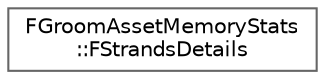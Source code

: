 digraph "Graphical Class Hierarchy"
{
 // INTERACTIVE_SVG=YES
 // LATEX_PDF_SIZE
  bgcolor="transparent";
  edge [fontname=Helvetica,fontsize=10,labelfontname=Helvetica,labelfontsize=10];
  node [fontname=Helvetica,fontsize=10,shape=box,height=0.2,width=0.4];
  rankdir="LR";
  Node0 [id="Node000000",label="FGroomAssetMemoryStats\l::FStrandsDetails",height=0.2,width=0.4,color="grey40", fillcolor="white", style="filled",URL="$d0/dd7/structFGroomAssetMemoryStats_1_1FStrandsDetails.html",tooltip=" "];
}
